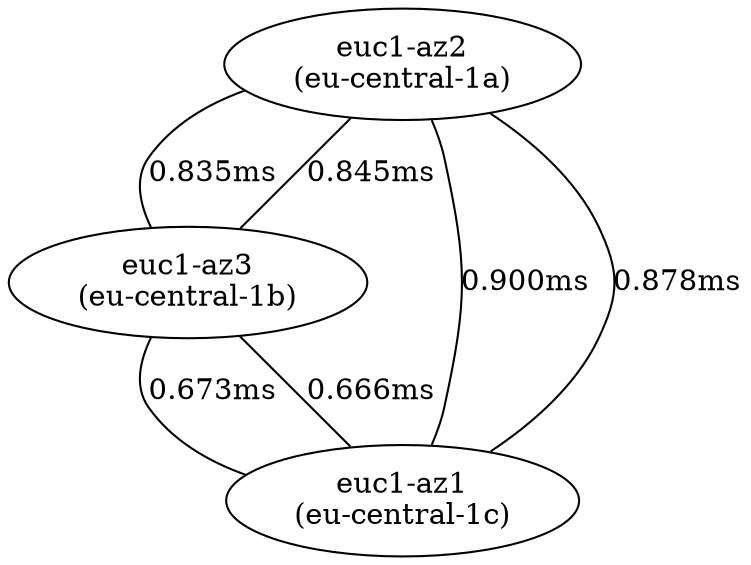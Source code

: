 graph "Inter-AZ Latency" {
	overlap=scale
	splines=true
	"euc1-az2\n(eu-central-1a)"
	"euc1-az2\n(eu-central-1a)" -- "euc1-az3\n(eu-central-1b)" [label="0.835ms" len=6.97225]
	"euc1-az2\n(eu-central-1a)" -- "euc1-az1\n(eu-central-1c)" [label="0.900ms" len=8.100000000000001]
	"euc1-az3\n(eu-central-1b)"
	"euc1-az3\n(eu-central-1b)" -- "euc1-az2\n(eu-central-1a)" [label="0.845ms" len=7.140249999999999]
	"euc1-az3\n(eu-central-1b)" -- "euc1-az1\n(eu-central-1c)" [label="0.673ms" len=4.5292900000000005]
	"euc1-az1\n(eu-central-1c)"
	"euc1-az1\n(eu-central-1c)" -- "euc1-az2\n(eu-central-1a)" [label="0.878ms" len=7.70884]
	"euc1-az1\n(eu-central-1c)" -- "euc1-az3\n(eu-central-1b)" [label="0.666ms" len=4.435560000000001]
}
